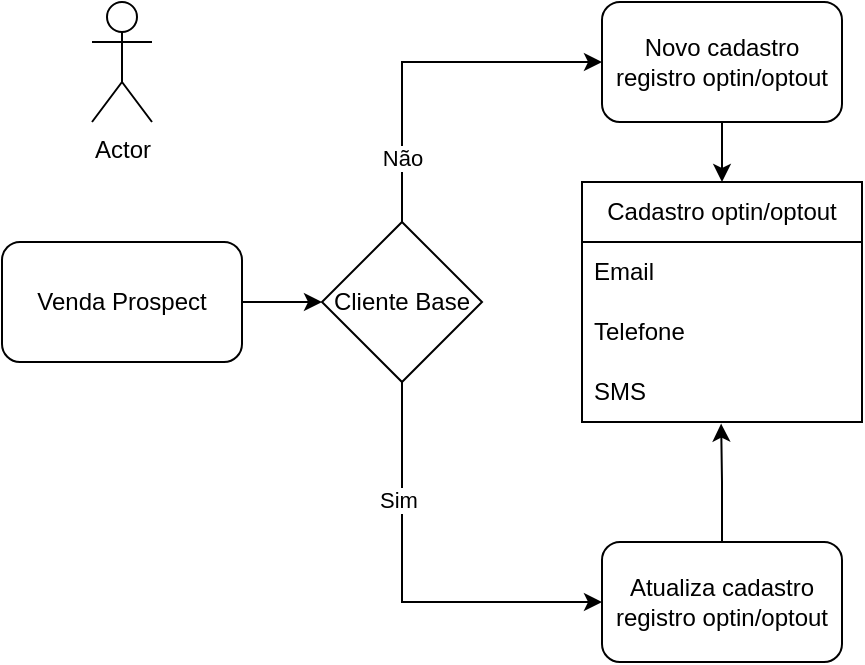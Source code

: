 <mxfile version="24.3.1" type="github">
  <diagram name="NETSales Venda" id="NPQVaTTvWhRDFUkvkyOC">
    <mxGraphModel dx="1050" dy="530" grid="1" gridSize="10" guides="1" tooltips="1" connect="1" arrows="1" fold="1" page="1" pageScale="1" pageWidth="827" pageHeight="1169" math="0" shadow="0">
      <root>
        <mxCell id="0" />
        <mxCell id="1" parent="0" />
        <mxCell id="WPxFGDH8g9c_htjjQB-0-1" value="Actor" style="shape=umlActor;verticalLabelPosition=bottom;verticalAlign=top;html=1;outlineConnect=0;" vertex="1" parent="1">
          <mxGeometry x="65" y="20" width="30" height="60" as="geometry" />
        </mxCell>
        <mxCell id="WPxFGDH8g9c_htjjQB-0-12" style="edgeStyle=orthogonalEdgeStyle;rounded=0;orthogonalLoop=1;jettySize=auto;html=1;entryX=0;entryY=0.5;entryDx=0;entryDy=0;" edge="1" parent="1" source="WPxFGDH8g9c_htjjQB-0-2" target="WPxFGDH8g9c_htjjQB-0-9">
          <mxGeometry relative="1" as="geometry" />
        </mxCell>
        <mxCell id="WPxFGDH8g9c_htjjQB-0-2" value="Venda Prospect" style="rounded=1;whiteSpace=wrap;html=1;" vertex="1" parent="1">
          <mxGeometry x="20" y="140" width="120" height="60" as="geometry" />
        </mxCell>
        <mxCell id="WPxFGDH8g9c_htjjQB-0-8" style="edgeStyle=orthogonalEdgeStyle;rounded=0;orthogonalLoop=1;jettySize=auto;html=1;entryX=0.5;entryY=0;entryDx=0;entryDy=0;" edge="1" parent="1" source="WPxFGDH8g9c_htjjQB-0-3" target="WPxFGDH8g9c_htjjQB-0-4">
          <mxGeometry relative="1" as="geometry" />
        </mxCell>
        <mxCell id="WPxFGDH8g9c_htjjQB-0-3" value="Novo cadastro registro optin/optout" style="rounded=1;whiteSpace=wrap;html=1;" vertex="1" parent="1">
          <mxGeometry x="320" y="20" width="120" height="60" as="geometry" />
        </mxCell>
        <mxCell id="WPxFGDH8g9c_htjjQB-0-4" value="Cadastro optin/optout" style="swimlane;fontStyle=0;childLayout=stackLayout;horizontal=1;startSize=30;horizontalStack=0;resizeParent=1;resizeParentMax=0;resizeLast=0;collapsible=1;marginBottom=0;whiteSpace=wrap;html=1;" vertex="1" parent="1">
          <mxGeometry x="310" y="110" width="140" height="120" as="geometry" />
        </mxCell>
        <mxCell id="WPxFGDH8g9c_htjjQB-0-5" value="Email" style="text;strokeColor=none;fillColor=none;align=left;verticalAlign=middle;spacingLeft=4;spacingRight=4;overflow=hidden;points=[[0,0.5],[1,0.5]];portConstraint=eastwest;rotatable=0;whiteSpace=wrap;html=1;" vertex="1" parent="WPxFGDH8g9c_htjjQB-0-4">
          <mxGeometry y="30" width="140" height="30" as="geometry" />
        </mxCell>
        <mxCell id="WPxFGDH8g9c_htjjQB-0-6" value="Telefone" style="text;strokeColor=none;fillColor=none;align=left;verticalAlign=middle;spacingLeft=4;spacingRight=4;overflow=hidden;points=[[0,0.5],[1,0.5]];portConstraint=eastwest;rotatable=0;whiteSpace=wrap;html=1;" vertex="1" parent="WPxFGDH8g9c_htjjQB-0-4">
          <mxGeometry y="60" width="140" height="30" as="geometry" />
        </mxCell>
        <mxCell id="WPxFGDH8g9c_htjjQB-0-7" value="SMS" style="text;strokeColor=none;fillColor=none;align=left;verticalAlign=middle;spacingLeft=4;spacingRight=4;overflow=hidden;points=[[0,0.5],[1,0.5]];portConstraint=eastwest;rotatable=0;whiteSpace=wrap;html=1;" vertex="1" parent="WPxFGDH8g9c_htjjQB-0-4">
          <mxGeometry y="90" width="140" height="30" as="geometry" />
        </mxCell>
        <mxCell id="WPxFGDH8g9c_htjjQB-0-10" style="edgeStyle=orthogonalEdgeStyle;rounded=0;orthogonalLoop=1;jettySize=auto;html=1;entryX=0;entryY=0.5;entryDx=0;entryDy=0;exitX=0.5;exitY=0;exitDx=0;exitDy=0;" edge="1" parent="1" source="WPxFGDH8g9c_htjjQB-0-9" target="WPxFGDH8g9c_htjjQB-0-3">
          <mxGeometry relative="1" as="geometry" />
        </mxCell>
        <mxCell id="WPxFGDH8g9c_htjjQB-0-11" value="Não" style="edgeLabel;html=1;align=center;verticalAlign=middle;resizable=0;points=[];" vertex="1" connectable="0" parent="WPxFGDH8g9c_htjjQB-0-10">
          <mxGeometry x="-0.639" relative="1" as="geometry">
            <mxPoint as="offset" />
          </mxGeometry>
        </mxCell>
        <mxCell id="WPxFGDH8g9c_htjjQB-0-14" style="edgeStyle=orthogonalEdgeStyle;rounded=0;orthogonalLoop=1;jettySize=auto;html=1;entryX=0;entryY=0.5;entryDx=0;entryDy=0;exitX=0.5;exitY=1;exitDx=0;exitDy=0;" edge="1" parent="1" source="WPxFGDH8g9c_htjjQB-0-9" target="WPxFGDH8g9c_htjjQB-0-13">
          <mxGeometry relative="1" as="geometry" />
        </mxCell>
        <mxCell id="WPxFGDH8g9c_htjjQB-0-15" value="Sim" style="edgeLabel;html=1;align=center;verticalAlign=middle;resizable=0;points=[];" vertex="1" connectable="0" parent="WPxFGDH8g9c_htjjQB-0-14">
          <mxGeometry x="-0.44" y="-2" relative="1" as="geometry">
            <mxPoint as="offset" />
          </mxGeometry>
        </mxCell>
        <mxCell id="WPxFGDH8g9c_htjjQB-0-9" value="Cliente Base" style="rhombus;whiteSpace=wrap;html=1;" vertex="1" parent="1">
          <mxGeometry x="180" y="130" width="80" height="80" as="geometry" />
        </mxCell>
        <mxCell id="WPxFGDH8g9c_htjjQB-0-13" value="Atualiza cadastro registro optin/optout" style="rounded=1;whiteSpace=wrap;html=1;" vertex="1" parent="1">
          <mxGeometry x="320" y="290" width="120" height="60" as="geometry" />
        </mxCell>
        <mxCell id="WPxFGDH8g9c_htjjQB-0-16" style="edgeStyle=orthogonalEdgeStyle;rounded=0;orthogonalLoop=1;jettySize=auto;html=1;entryX=0.497;entryY=1.027;entryDx=0;entryDy=0;entryPerimeter=0;" edge="1" parent="1" source="WPxFGDH8g9c_htjjQB-0-13" target="WPxFGDH8g9c_htjjQB-0-7">
          <mxGeometry relative="1" as="geometry" />
        </mxCell>
      </root>
    </mxGraphModel>
  </diagram>
</mxfile>
